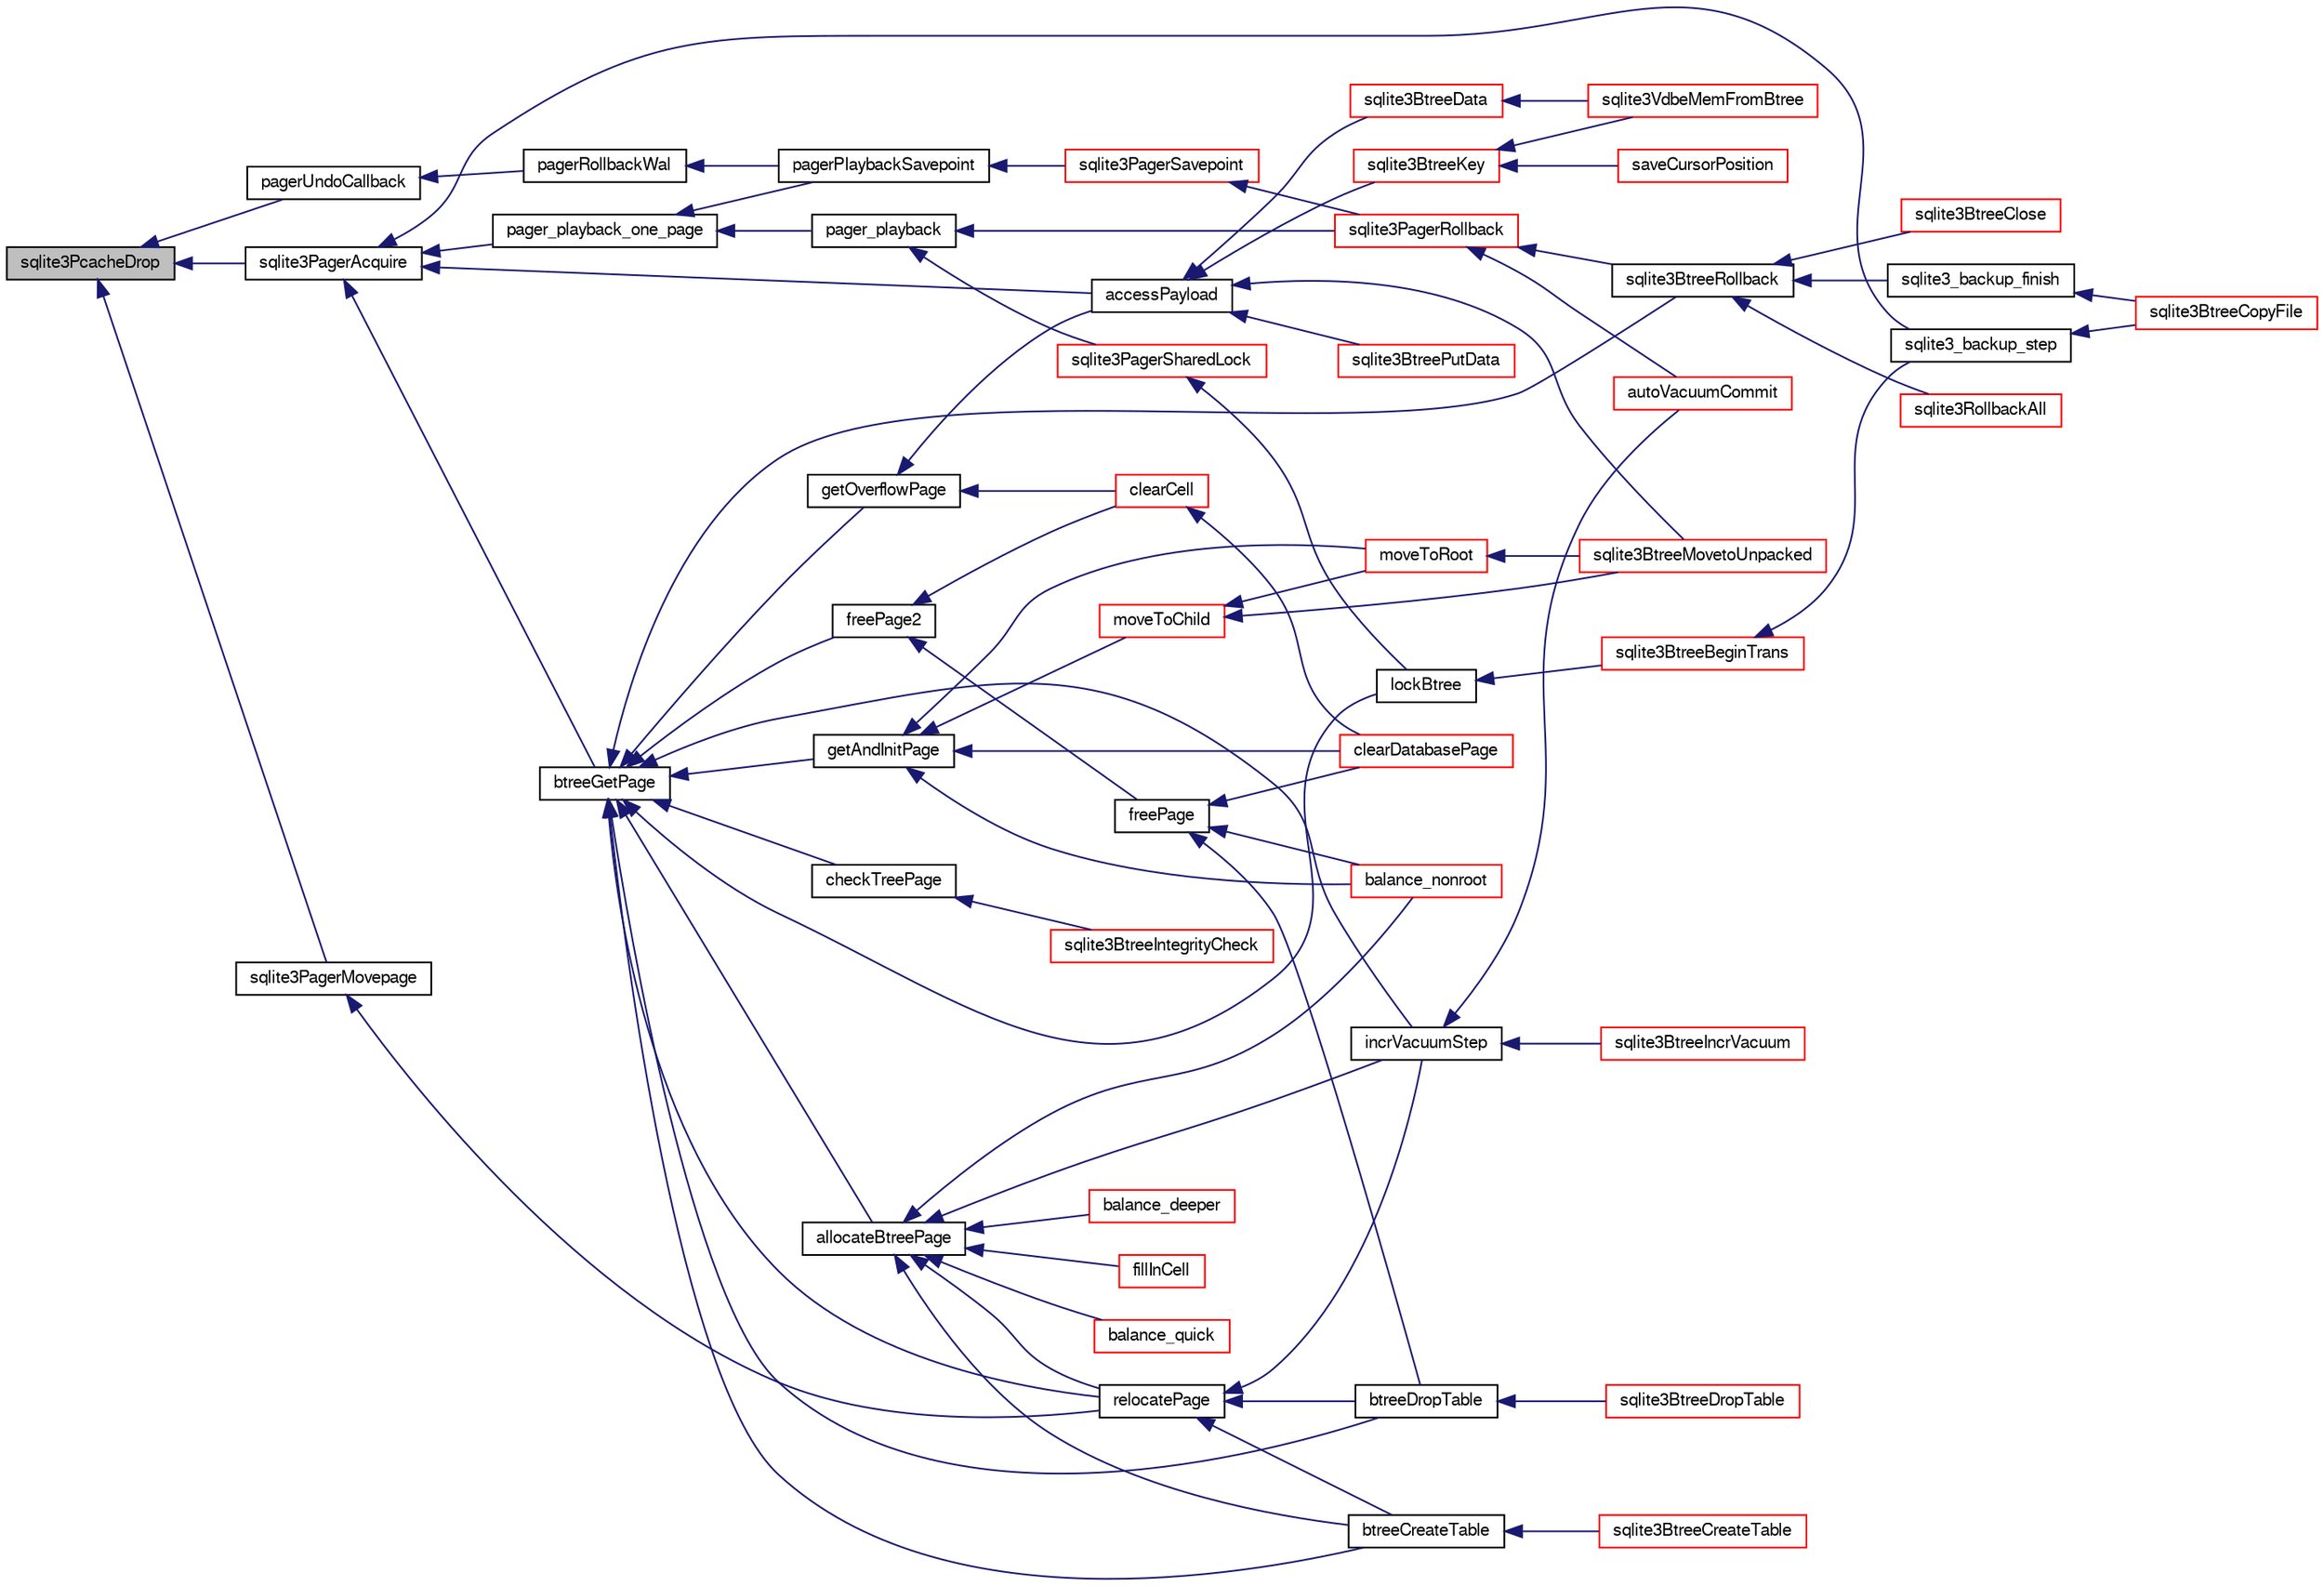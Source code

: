 digraph "sqlite3PcacheDrop"
{
  edge [fontname="FreeSans",fontsize="10",labelfontname="FreeSans",labelfontsize="10"];
  node [fontname="FreeSans",fontsize="10",shape=record];
  rankdir="LR";
  Node651890 [label="sqlite3PcacheDrop",height=0.2,width=0.4,color="black", fillcolor="grey75", style="filled", fontcolor="black"];
  Node651890 -> Node651891 [dir="back",color="midnightblue",fontsize="10",style="solid",fontname="FreeSans"];
  Node651891 [label="pagerUndoCallback",height=0.2,width=0.4,color="black", fillcolor="white", style="filled",URL="$sqlite3_8c.html#aca578b7eaed97dbbc2219eb67e1de24f"];
  Node651891 -> Node651892 [dir="back",color="midnightblue",fontsize="10",style="solid",fontname="FreeSans"];
  Node651892 [label="pagerRollbackWal",height=0.2,width=0.4,color="black", fillcolor="white", style="filled",URL="$sqlite3_8c.html#a80911cae8e3a137646b54d4e3e52147b"];
  Node651892 -> Node651893 [dir="back",color="midnightblue",fontsize="10",style="solid",fontname="FreeSans"];
  Node651893 [label="pagerPlaybackSavepoint",height=0.2,width=0.4,color="black", fillcolor="white", style="filled",URL="$sqlite3_8c.html#aedf76c3b6661c4244cc3e2c5464fd12e"];
  Node651893 -> Node651894 [dir="back",color="midnightblue",fontsize="10",style="solid",fontname="FreeSans"];
  Node651894 [label="sqlite3PagerSavepoint",height=0.2,width=0.4,color="red", fillcolor="white", style="filled",URL="$sqlite3_8c.html#a8b5f1920b6a8b564a47e243868f2c8d4"];
  Node651894 -> Node651895 [dir="back",color="midnightblue",fontsize="10",style="solid",fontname="FreeSans"];
  Node651895 [label="sqlite3PagerRollback",height=0.2,width=0.4,color="red", fillcolor="white", style="filled",URL="$sqlite3_8c.html#afdd2ecbb97b7a716892ff6bd10c7dfd0"];
  Node651895 -> Node652212 [dir="back",color="midnightblue",fontsize="10",style="solid",fontname="FreeSans"];
  Node652212 [label="autoVacuumCommit",height=0.2,width=0.4,color="red", fillcolor="white", style="filled",URL="$sqlite3_8c.html#a809d22c6311135ae3048adf41febaef0"];
  Node651895 -> Node652218 [dir="back",color="midnightblue",fontsize="10",style="solid",fontname="FreeSans"];
  Node652218 [label="sqlite3BtreeRollback",height=0.2,width=0.4,color="black", fillcolor="white", style="filled",URL="$sqlite3_8c.html#a317473acdafdd688385c8954f09de186"];
  Node652218 -> Node652165 [dir="back",color="midnightblue",fontsize="10",style="solid",fontname="FreeSans"];
  Node652165 [label="sqlite3BtreeClose",height=0.2,width=0.4,color="red", fillcolor="white", style="filled",URL="$sqlite3_8c.html#a729b65009b66a99200496b09c124df01"];
  Node652218 -> Node652129 [dir="back",color="midnightblue",fontsize="10",style="solid",fontname="FreeSans"];
  Node652129 [label="sqlite3_backup_finish",height=0.2,width=0.4,color="black", fillcolor="white", style="filled",URL="$sqlite3_8h.html#a176857dd58d99be53b6d7305533e0048"];
  Node652129 -> Node652113 [dir="back",color="midnightblue",fontsize="10",style="solid",fontname="FreeSans"];
  Node652113 [label="sqlite3BtreeCopyFile",height=0.2,width=0.4,color="red", fillcolor="white", style="filled",URL="$sqlite3_8c.html#a4d9e19a79f0d5c1dfcef0bd137ae83f9"];
  Node652218 -> Node652117 [dir="back",color="midnightblue",fontsize="10",style="solid",fontname="FreeSans"];
  Node652117 [label="sqlite3RollbackAll",height=0.2,width=0.4,color="red", fillcolor="white", style="filled",URL="$sqlite3_8c.html#ad902dd388d73208539f557962e3fe6bb"];
  Node651890 -> Node652171 [dir="back",color="midnightblue",fontsize="10",style="solid",fontname="FreeSans"];
  Node652171 [label="sqlite3PagerAcquire",height=0.2,width=0.4,color="black", fillcolor="white", style="filled",URL="$sqlite3_8c.html#a22a53daafd2bd778cda390312651f994"];
  Node652171 -> Node652172 [dir="back",color="midnightblue",fontsize="10",style="solid",fontname="FreeSans"];
  Node652172 [label="pager_playback_one_page",height=0.2,width=0.4,color="black", fillcolor="white", style="filled",URL="$sqlite3_8c.html#adfca1dee9939482792fe2b4ed982d00e"];
  Node652172 -> Node652173 [dir="back",color="midnightblue",fontsize="10",style="solid",fontname="FreeSans"];
  Node652173 [label="pager_playback",height=0.2,width=0.4,color="black", fillcolor="white", style="filled",URL="$sqlite3_8c.html#a9d9a750a9fc76eb4b668c8a16b164a65"];
  Node652173 -> Node652174 [dir="back",color="midnightblue",fontsize="10",style="solid",fontname="FreeSans"];
  Node652174 [label="sqlite3PagerSharedLock",height=0.2,width=0.4,color="red", fillcolor="white", style="filled",URL="$sqlite3_8c.html#a58c197b629fb6eaacf96c7add57c70df"];
  Node652174 -> Node652176 [dir="back",color="midnightblue",fontsize="10",style="solid",fontname="FreeSans"];
  Node652176 [label="lockBtree",height=0.2,width=0.4,color="black", fillcolor="white", style="filled",URL="$sqlite3_8c.html#a5b808194d3178be15705a420265cee9d"];
  Node652176 -> Node652177 [dir="back",color="midnightblue",fontsize="10",style="solid",fontname="FreeSans"];
  Node652177 [label="sqlite3BtreeBeginTrans",height=0.2,width=0.4,color="red", fillcolor="white", style="filled",URL="$sqlite3_8c.html#a52d6706df15c67c22aa7d0e290c16bf5"];
  Node652177 -> Node652112 [dir="back",color="midnightblue",fontsize="10",style="solid",fontname="FreeSans"];
  Node652112 [label="sqlite3_backup_step",height=0.2,width=0.4,color="black", fillcolor="white", style="filled",URL="$sqlite3_8h.html#a1699b75e98d082eebc465a9e64c35269"];
  Node652112 -> Node652113 [dir="back",color="midnightblue",fontsize="10",style="solid",fontname="FreeSans"];
  Node652173 -> Node651895 [dir="back",color="midnightblue",fontsize="10",style="solid",fontname="FreeSans"];
  Node652172 -> Node651893 [dir="back",color="midnightblue",fontsize="10",style="solid",fontname="FreeSans"];
  Node652171 -> Node652179 [dir="back",color="midnightblue",fontsize="10",style="solid",fontname="FreeSans"];
  Node652179 [label="btreeGetPage",height=0.2,width=0.4,color="black", fillcolor="white", style="filled",URL="$sqlite3_8c.html#ac59679e30ceb0190614fbd19a7feb6de"];
  Node652179 -> Node652180 [dir="back",color="midnightblue",fontsize="10",style="solid",fontname="FreeSans"];
  Node652180 [label="getAndInitPage",height=0.2,width=0.4,color="black", fillcolor="white", style="filled",URL="$sqlite3_8c.html#ae85122d12808231a8d58459440a405ab"];
  Node652180 -> Node652181 [dir="back",color="midnightblue",fontsize="10",style="solid",fontname="FreeSans"];
  Node652181 [label="moveToChild",height=0.2,width=0.4,color="red", fillcolor="white", style="filled",URL="$sqlite3_8c.html#a1dbea539dd841af085ba1e1390922237"];
  Node652181 -> Node652182 [dir="back",color="midnightblue",fontsize="10",style="solid",fontname="FreeSans"];
  Node652182 [label="moveToRoot",height=0.2,width=0.4,color="red", fillcolor="white", style="filled",URL="$sqlite3_8c.html#a2b8fb9bf88e10e7e4dedc8da64e7e956"];
  Node652182 -> Node652185 [dir="back",color="midnightblue",fontsize="10",style="solid",fontname="FreeSans"];
  Node652185 [label="sqlite3BtreeMovetoUnpacked",height=0.2,width=0.4,color="red", fillcolor="white", style="filled",URL="$sqlite3_8c.html#a6d0b5aed55d5e85a0a6bfcae169fe579"];
  Node652181 -> Node652185 [dir="back",color="midnightblue",fontsize="10",style="solid",fontname="FreeSans"];
  Node652180 -> Node652182 [dir="back",color="midnightblue",fontsize="10",style="solid",fontname="FreeSans"];
  Node652180 -> Node652202 [dir="back",color="midnightblue",fontsize="10",style="solid",fontname="FreeSans"];
  Node652202 [label="balance_nonroot",height=0.2,width=0.4,color="red", fillcolor="white", style="filled",URL="$sqlite3_8c.html#a513ba5c0beb3462a4b60064469f1539d"];
  Node652180 -> Node652204 [dir="back",color="midnightblue",fontsize="10",style="solid",fontname="FreeSans"];
  Node652204 [label="clearDatabasePage",height=0.2,width=0.4,color="red", fillcolor="white", style="filled",URL="$sqlite3_8c.html#aecc3046a56feeeabd3ca93c0685e35d5"];
  Node652179 -> Node652176 [dir="back",color="midnightblue",fontsize="10",style="solid",fontname="FreeSans"];
  Node652179 -> Node652209 [dir="back",color="midnightblue",fontsize="10",style="solid",fontname="FreeSans"];
  Node652209 [label="relocatePage",height=0.2,width=0.4,color="black", fillcolor="white", style="filled",URL="$sqlite3_8c.html#af8fb5934ff87b02845c89350c57fd2bc"];
  Node652209 -> Node652210 [dir="back",color="midnightblue",fontsize="10",style="solid",fontname="FreeSans"];
  Node652210 [label="incrVacuumStep",height=0.2,width=0.4,color="black", fillcolor="white", style="filled",URL="$sqlite3_8c.html#a68a85130a567f1700dc0907ec9227892"];
  Node652210 -> Node652211 [dir="back",color="midnightblue",fontsize="10",style="solid",fontname="FreeSans"];
  Node652211 [label="sqlite3BtreeIncrVacuum",height=0.2,width=0.4,color="red", fillcolor="white", style="filled",URL="$sqlite3_8c.html#a0b4c98acfd785fc6d5dc5c3237030318"];
  Node652210 -> Node652212 [dir="back",color="midnightblue",fontsize="10",style="solid",fontname="FreeSans"];
  Node652209 -> Node652216 [dir="back",color="midnightblue",fontsize="10",style="solid",fontname="FreeSans"];
  Node652216 [label="btreeCreateTable",height=0.2,width=0.4,color="black", fillcolor="white", style="filled",URL="$sqlite3_8c.html#a48e09eaac366a6b585edd02553872954"];
  Node652216 -> Node652217 [dir="back",color="midnightblue",fontsize="10",style="solid",fontname="FreeSans"];
  Node652217 [label="sqlite3BtreeCreateTable",height=0.2,width=0.4,color="red", fillcolor="white", style="filled",URL="$sqlite3_8c.html#a1a9ef91a0faff12254ec3f58cade3291"];
  Node652209 -> Node652207 [dir="back",color="midnightblue",fontsize="10",style="solid",fontname="FreeSans"];
  Node652207 [label="btreeDropTable",height=0.2,width=0.4,color="black", fillcolor="white", style="filled",URL="$sqlite3_8c.html#abba4061ea34842db278e91f537d2c2ff"];
  Node652207 -> Node652208 [dir="back",color="midnightblue",fontsize="10",style="solid",fontname="FreeSans"];
  Node652208 [label="sqlite3BtreeDropTable",height=0.2,width=0.4,color="red", fillcolor="white", style="filled",URL="$sqlite3_8c.html#a7b9a218bc08d8acfc94b74ea5c47eaa8"];
  Node652179 -> Node652210 [dir="back",color="midnightblue",fontsize="10",style="solid",fontname="FreeSans"];
  Node652179 -> Node652218 [dir="back",color="midnightblue",fontsize="10",style="solid",fontname="FreeSans"];
  Node652179 -> Node652219 [dir="back",color="midnightblue",fontsize="10",style="solid",fontname="FreeSans"];
  Node652219 [label="getOverflowPage",height=0.2,width=0.4,color="black", fillcolor="white", style="filled",URL="$sqlite3_8c.html#af907f898e049d621e2c9dc1ed1d63cf4"];
  Node652219 -> Node652220 [dir="back",color="midnightblue",fontsize="10",style="solid",fontname="FreeSans"];
  Node652220 [label="accessPayload",height=0.2,width=0.4,color="black", fillcolor="white", style="filled",URL="$sqlite3_8c.html#acf70e6d3cb6afd54d677b3dffb6959d2"];
  Node652220 -> Node652221 [dir="back",color="midnightblue",fontsize="10",style="solid",fontname="FreeSans"];
  Node652221 [label="sqlite3BtreeKey",height=0.2,width=0.4,color="red", fillcolor="white", style="filled",URL="$sqlite3_8c.html#ac2d5b22a7aae9c57b8a4ef7be643c1cd"];
  Node652221 -> Node652222 [dir="back",color="midnightblue",fontsize="10",style="solid",fontname="FreeSans"];
  Node652222 [label="saveCursorPosition",height=0.2,width=0.4,color="red", fillcolor="white", style="filled",URL="$sqlite3_8c.html#a1fd19e15f7d2a03087f0c1f287dda917"];
  Node652221 -> Node652226 [dir="back",color="midnightblue",fontsize="10",style="solid",fontname="FreeSans"];
  Node652226 [label="sqlite3VdbeMemFromBtree",height=0.2,width=0.4,color="red", fillcolor="white", style="filled",URL="$sqlite3_8c.html#a2f4630d8648b1bf4ffcda8c6813518d2"];
  Node652220 -> Node652229 [dir="back",color="midnightblue",fontsize="10",style="solid",fontname="FreeSans"];
  Node652229 [label="sqlite3BtreeData",height=0.2,width=0.4,color="red", fillcolor="white", style="filled",URL="$sqlite3_8c.html#a1790f0a3e62aea4361ab60996272a78c"];
  Node652229 -> Node652226 [dir="back",color="midnightblue",fontsize="10",style="solid",fontname="FreeSans"];
  Node652220 -> Node652185 [dir="back",color="midnightblue",fontsize="10",style="solid",fontname="FreeSans"];
  Node652220 -> Node652225 [dir="back",color="midnightblue",fontsize="10",style="solid",fontname="FreeSans"];
  Node652225 [label="sqlite3BtreePutData",height=0.2,width=0.4,color="red", fillcolor="white", style="filled",URL="$sqlite3_8c.html#a3de4f8662e8ea70d283bd57db1152a4c"];
  Node652219 -> Node652230 [dir="back",color="midnightblue",fontsize="10",style="solid",fontname="FreeSans"];
  Node652230 [label="clearCell",height=0.2,width=0.4,color="red", fillcolor="white", style="filled",URL="$sqlite3_8c.html#acde9692b1b53b7e35fa3ee62c01a0341"];
  Node652230 -> Node652204 [dir="back",color="midnightblue",fontsize="10",style="solid",fontname="FreeSans"];
  Node652179 -> Node652231 [dir="back",color="midnightblue",fontsize="10",style="solid",fontname="FreeSans"];
  Node652231 [label="allocateBtreePage",height=0.2,width=0.4,color="black", fillcolor="white", style="filled",URL="$sqlite3_8c.html#ae84ce1103eabfe9455a6a59e6cec4a33"];
  Node652231 -> Node652209 [dir="back",color="midnightblue",fontsize="10",style="solid",fontname="FreeSans"];
  Node652231 -> Node652210 [dir="back",color="midnightblue",fontsize="10",style="solid",fontname="FreeSans"];
  Node652231 -> Node652232 [dir="back",color="midnightblue",fontsize="10",style="solid",fontname="FreeSans"];
  Node652232 [label="fillInCell",height=0.2,width=0.4,color="red", fillcolor="white", style="filled",URL="$sqlite3_8c.html#ab66a77004cf93954f2aae7e52a4e51a7"];
  Node652231 -> Node652233 [dir="back",color="midnightblue",fontsize="10",style="solid",fontname="FreeSans"];
  Node652233 [label="balance_quick",height=0.2,width=0.4,color="red", fillcolor="white", style="filled",URL="$sqlite3_8c.html#a92f1869a02b8b9196e5ea7ed2e61c328"];
  Node652231 -> Node652202 [dir="back",color="midnightblue",fontsize="10",style="solid",fontname="FreeSans"];
  Node652231 -> Node652234 [dir="back",color="midnightblue",fontsize="10",style="solid",fontname="FreeSans"];
  Node652234 [label="balance_deeper",height=0.2,width=0.4,color="red", fillcolor="white", style="filled",URL="$sqlite3_8c.html#af8eafba12a6ebc987cf6ae89f4cce1a8"];
  Node652231 -> Node652216 [dir="back",color="midnightblue",fontsize="10",style="solid",fontname="FreeSans"];
  Node652179 -> Node652235 [dir="back",color="midnightblue",fontsize="10",style="solid",fontname="FreeSans"];
  Node652235 [label="freePage2",height=0.2,width=0.4,color="black", fillcolor="white", style="filled",URL="$sqlite3_8c.html#a625a2c2bdaf95cdb3a7cb945201f7efb"];
  Node652235 -> Node652236 [dir="back",color="midnightblue",fontsize="10",style="solid",fontname="FreeSans"];
  Node652236 [label="freePage",height=0.2,width=0.4,color="black", fillcolor="white", style="filled",URL="$sqlite3_8c.html#ad98f5006fdec390948dd2966cf0cf12f"];
  Node652236 -> Node652202 [dir="back",color="midnightblue",fontsize="10",style="solid",fontname="FreeSans"];
  Node652236 -> Node652204 [dir="back",color="midnightblue",fontsize="10",style="solid",fontname="FreeSans"];
  Node652236 -> Node652207 [dir="back",color="midnightblue",fontsize="10",style="solid",fontname="FreeSans"];
  Node652235 -> Node652230 [dir="back",color="midnightblue",fontsize="10",style="solid",fontname="FreeSans"];
  Node652179 -> Node652216 [dir="back",color="midnightblue",fontsize="10",style="solid",fontname="FreeSans"];
  Node652179 -> Node652207 [dir="back",color="midnightblue",fontsize="10",style="solid",fontname="FreeSans"];
  Node652179 -> Node652237 [dir="back",color="midnightblue",fontsize="10",style="solid",fontname="FreeSans"];
  Node652237 [label="checkTreePage",height=0.2,width=0.4,color="black", fillcolor="white", style="filled",URL="$sqlite3_8c.html#a0bdac89d12e5ac328d260ae8259777b2"];
  Node652237 -> Node652238 [dir="back",color="midnightblue",fontsize="10",style="solid",fontname="FreeSans"];
  Node652238 [label="sqlite3BtreeIntegrityCheck",height=0.2,width=0.4,color="red", fillcolor="white", style="filled",URL="$sqlite3_8c.html#aa00011902d9e5ba26452d147c43fa1d8"];
  Node652171 -> Node652220 [dir="back",color="midnightblue",fontsize="10",style="solid",fontname="FreeSans"];
  Node652171 -> Node652112 [dir="back",color="midnightblue",fontsize="10",style="solid",fontname="FreeSans"];
  Node651890 -> Node652262 [dir="back",color="midnightblue",fontsize="10",style="solid",fontname="FreeSans"];
  Node652262 [label="sqlite3PagerMovepage",height=0.2,width=0.4,color="black", fillcolor="white", style="filled",URL="$sqlite3_8c.html#a8cdedc7a185709301f12c4d7b305aa1e"];
  Node652262 -> Node652209 [dir="back",color="midnightblue",fontsize="10",style="solid",fontname="FreeSans"];
}
